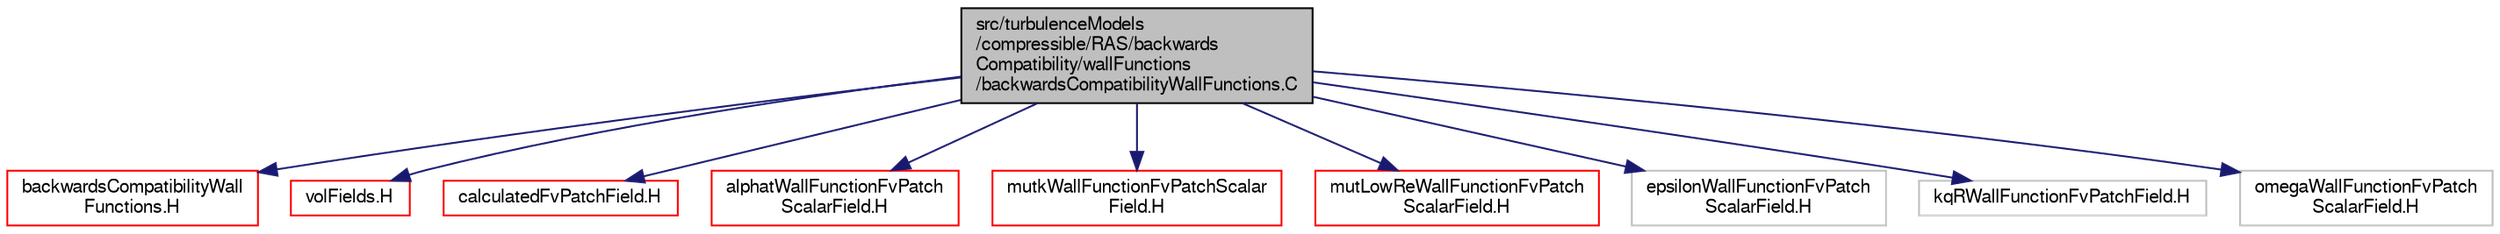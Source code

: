 digraph "src/turbulenceModels/compressible/RAS/backwardsCompatibility/wallFunctions/backwardsCompatibilityWallFunctions.C"
{
  bgcolor="transparent";
  edge [fontname="FreeSans",fontsize="10",labelfontname="FreeSans",labelfontsize="10"];
  node [fontname="FreeSans",fontsize="10",shape=record];
  Node0 [label="src/turbulenceModels\l/compressible/RAS/backwards\lCompatibility/wallFunctions\l/backwardsCompatibilityWallFunctions.C",height=0.2,width=0.4,color="black", fillcolor="grey75", style="filled", fontcolor="black"];
  Node0 -> Node1 [color="midnightblue",fontsize="10",style="solid",fontname="FreeSans"];
  Node1 [label="backwardsCompatibilityWall\lFunctions.H",height=0.2,width=0.4,color="red",URL="$a39917.html"];
  Node0 -> Node269 [color="midnightblue",fontsize="10",style="solid",fontname="FreeSans"];
  Node269 [label="volFields.H",height=0.2,width=0.4,color="red",URL="$a02750.html"];
  Node0 -> Node300 [color="midnightblue",fontsize="10",style="solid",fontname="FreeSans"];
  Node300 [label="calculatedFvPatchField.H",height=0.2,width=0.4,color="red",URL="$a01418.html"];
  Node0 -> Node301 [color="midnightblue",fontsize="10",style="solid",fontname="FreeSans"];
  Node301 [label="alphatWallFunctionFvPatch\lScalarField.H",height=0.2,width=0.4,color="red",URL="$a17162.html"];
  Node0 -> Node304 [color="midnightblue",fontsize="10",style="solid",fontname="FreeSans"];
  Node304 [label="mutkWallFunctionFvPatchScalar\lField.H",height=0.2,width=0.4,color="red",URL="$a17210.html"];
  Node0 -> Node306 [color="midnightblue",fontsize="10",style="solid",fontname="FreeSans"];
  Node306 [label="mutLowReWallFunctionFvPatch\lScalarField.H",height=0.2,width=0.4,color="red",URL="$a17216.html"];
  Node0 -> Node307 [color="midnightblue",fontsize="10",style="solid",fontname="FreeSans"];
  Node307 [label="epsilonWallFunctionFvPatch\lScalarField.H",height=0.2,width=0.4,color="grey75"];
  Node0 -> Node308 [color="midnightblue",fontsize="10",style="solid",fontname="FreeSans"];
  Node308 [label="kqRWallFunctionFvPatchField.H",height=0.2,width=0.4,color="grey75"];
  Node0 -> Node309 [color="midnightblue",fontsize="10",style="solid",fontname="FreeSans"];
  Node309 [label="omegaWallFunctionFvPatch\lScalarField.H",height=0.2,width=0.4,color="grey75"];
}
